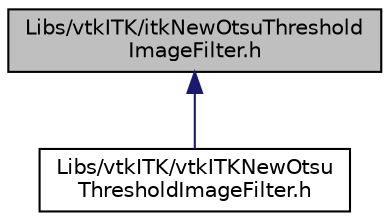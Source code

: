 digraph "Libs/vtkITK/itkNewOtsuThresholdImageFilter.h"
{
  bgcolor="transparent";
  edge [fontname="Helvetica",fontsize="10",labelfontname="Helvetica",labelfontsize="10"];
  node [fontname="Helvetica",fontsize="10",shape=record];
  Node7 [label="Libs/vtkITK/itkNewOtsuThreshold\lImageFilter.h",height=0.2,width=0.4,color="black", fillcolor="grey75", style="filled", fontcolor="black"];
  Node7 -> Node8 [dir="back",color="midnightblue",fontsize="10",style="solid",fontname="Helvetica"];
  Node8 [label="Libs/vtkITK/vtkITKNewOtsu\lThresholdImageFilter.h",height=0.2,width=0.4,color="black",URL="$vtkITKNewOtsuThresholdImageFilter_8h.html"];
}
